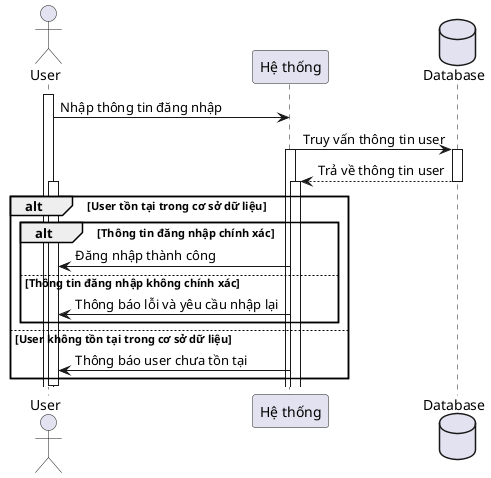 @startuml

actor User
participant "Hệ thống" as System
database "Database" as Database

activate User
User -> System: Nhập thông tin đăng nhập
System -> Database: Truy vấn thông tin user
activate Database
activate System
Database --> System: Trả về thông tin user
deactivate Database

alt User tồn tại trong cơ sở dữ liệu
    activate User
    alt Thông tin đăng nhập chính xác
    activate System
        System -> User: Đăng nhập thành công
    else Thông tin đăng nhập không chính xác
        System -> User: Thông báo lỗi và yêu cầu nhập lại
    end
else User không tồn tại trong cơ sở dữ liệu
    System -> User: Thông báo user chưa tồn tại
end
deactivate User

@enduml

